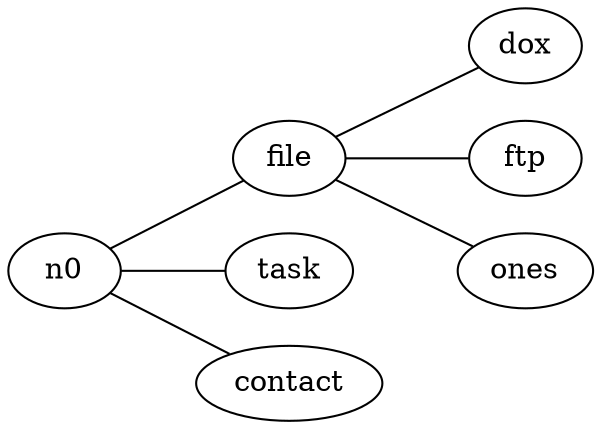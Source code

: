 graph DasArchive {
  overlap="false";
  rankdir="LR";
  root="n0";
  n0 -- { file; task; contact; };
  file -- { dox; ftp; ones; };
}
